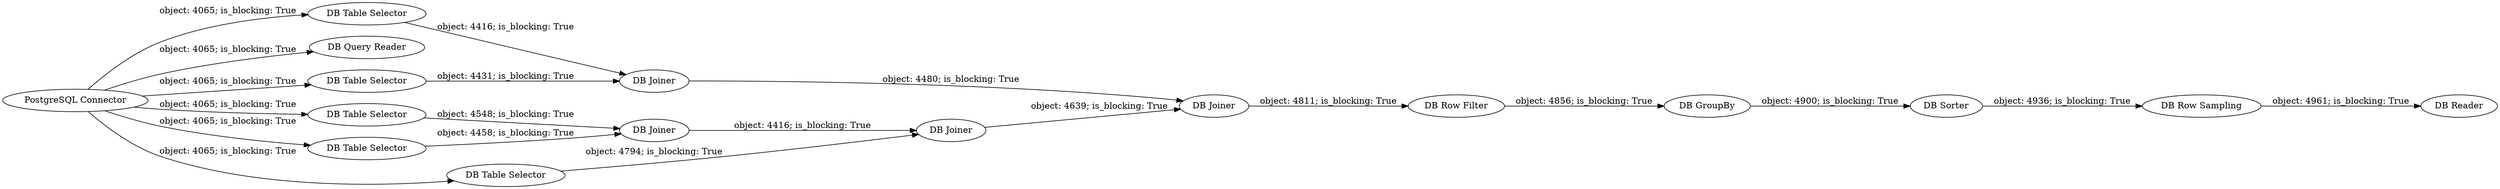 digraph {
	"-8610146244158635385_21" [label="DB Table Selector"]
	"-8610146244158635385_28" [label="DB GroupBy"]
	"-8610146244158635385_23" [label="DB Joiner"]
	"-8610146244158635385_32" [label="DB Query Reader"]
	"-8610146244158635385_27" [label="DB Row Filter"]
	"-8610146244158635385_18" [label="DB Table Selector"]
	"-8610146244158635385_25" [label="DB Joiner"]
	"-8610146244158635385_26" [label="DB Joiner"]
	"-8610146244158635385_19" [label="DB Table Selector"]
	"-8610146244158635385_20" [label="DB Table Selector"]
	"-8610146244158635385_22" [label="DB Table Selector"]
	"-8610146244158635385_24" [label="DB Joiner"]
	"-8610146244158635385_31" [label="DB Reader"]
	"-8610146244158635385_1" [label="PostgreSQL Connector"]
	"-8610146244158635385_30" [label="DB Row Sampling"]
	"-8610146244158635385_29" [label="DB Sorter"]
	"-8610146244158635385_25" -> "-8610146244158635385_26" [label="object: 4480; is_blocking: True"]
	"-8610146244158635385_1" -> "-8610146244158635385_19" [label="object: 4065; is_blocking: True"]
	"-8610146244158635385_20" -> "-8610146244158635385_24" [label="object: 4794; is_blocking: True"]
	"-8610146244158635385_1" -> "-8610146244158635385_18" [label="object: 4065; is_blocking: True"]
	"-8610146244158635385_1" -> "-8610146244158635385_21" [label="object: 4065; is_blocking: True"]
	"-8610146244158635385_23" -> "-8610146244158635385_24" [label="object: 4416; is_blocking: True"]
	"-8610146244158635385_30" -> "-8610146244158635385_31" [label="object: 4961; is_blocking: True"]
	"-8610146244158635385_1" -> "-8610146244158635385_20" [label="object: 4065; is_blocking: True"]
	"-8610146244158635385_1" -> "-8610146244158635385_32" [label="object: 4065; is_blocking: True"]
	"-8610146244158635385_21" -> "-8610146244158635385_25" [label="object: 4431; is_blocking: True"]
	"-8610146244158635385_19" -> "-8610146244158635385_23" [label="object: 4458; is_blocking: True"]
	"-8610146244158635385_22" -> "-8610146244158635385_25" [label="object: 4416; is_blocking: True"]
	"-8610146244158635385_24" -> "-8610146244158635385_26" [label="object: 4639; is_blocking: True"]
	"-8610146244158635385_26" -> "-8610146244158635385_27" [label="object: 4811; is_blocking: True"]
	"-8610146244158635385_27" -> "-8610146244158635385_28" [label="object: 4856; is_blocking: True"]
	"-8610146244158635385_29" -> "-8610146244158635385_30" [label="object: 4936; is_blocking: True"]
	"-8610146244158635385_1" -> "-8610146244158635385_22" [label="object: 4065; is_blocking: True"]
	"-8610146244158635385_28" -> "-8610146244158635385_29" [label="object: 4900; is_blocking: True"]
	"-8610146244158635385_18" -> "-8610146244158635385_23" [label="object: 4548; is_blocking: True"]
	rankdir=LR
}
